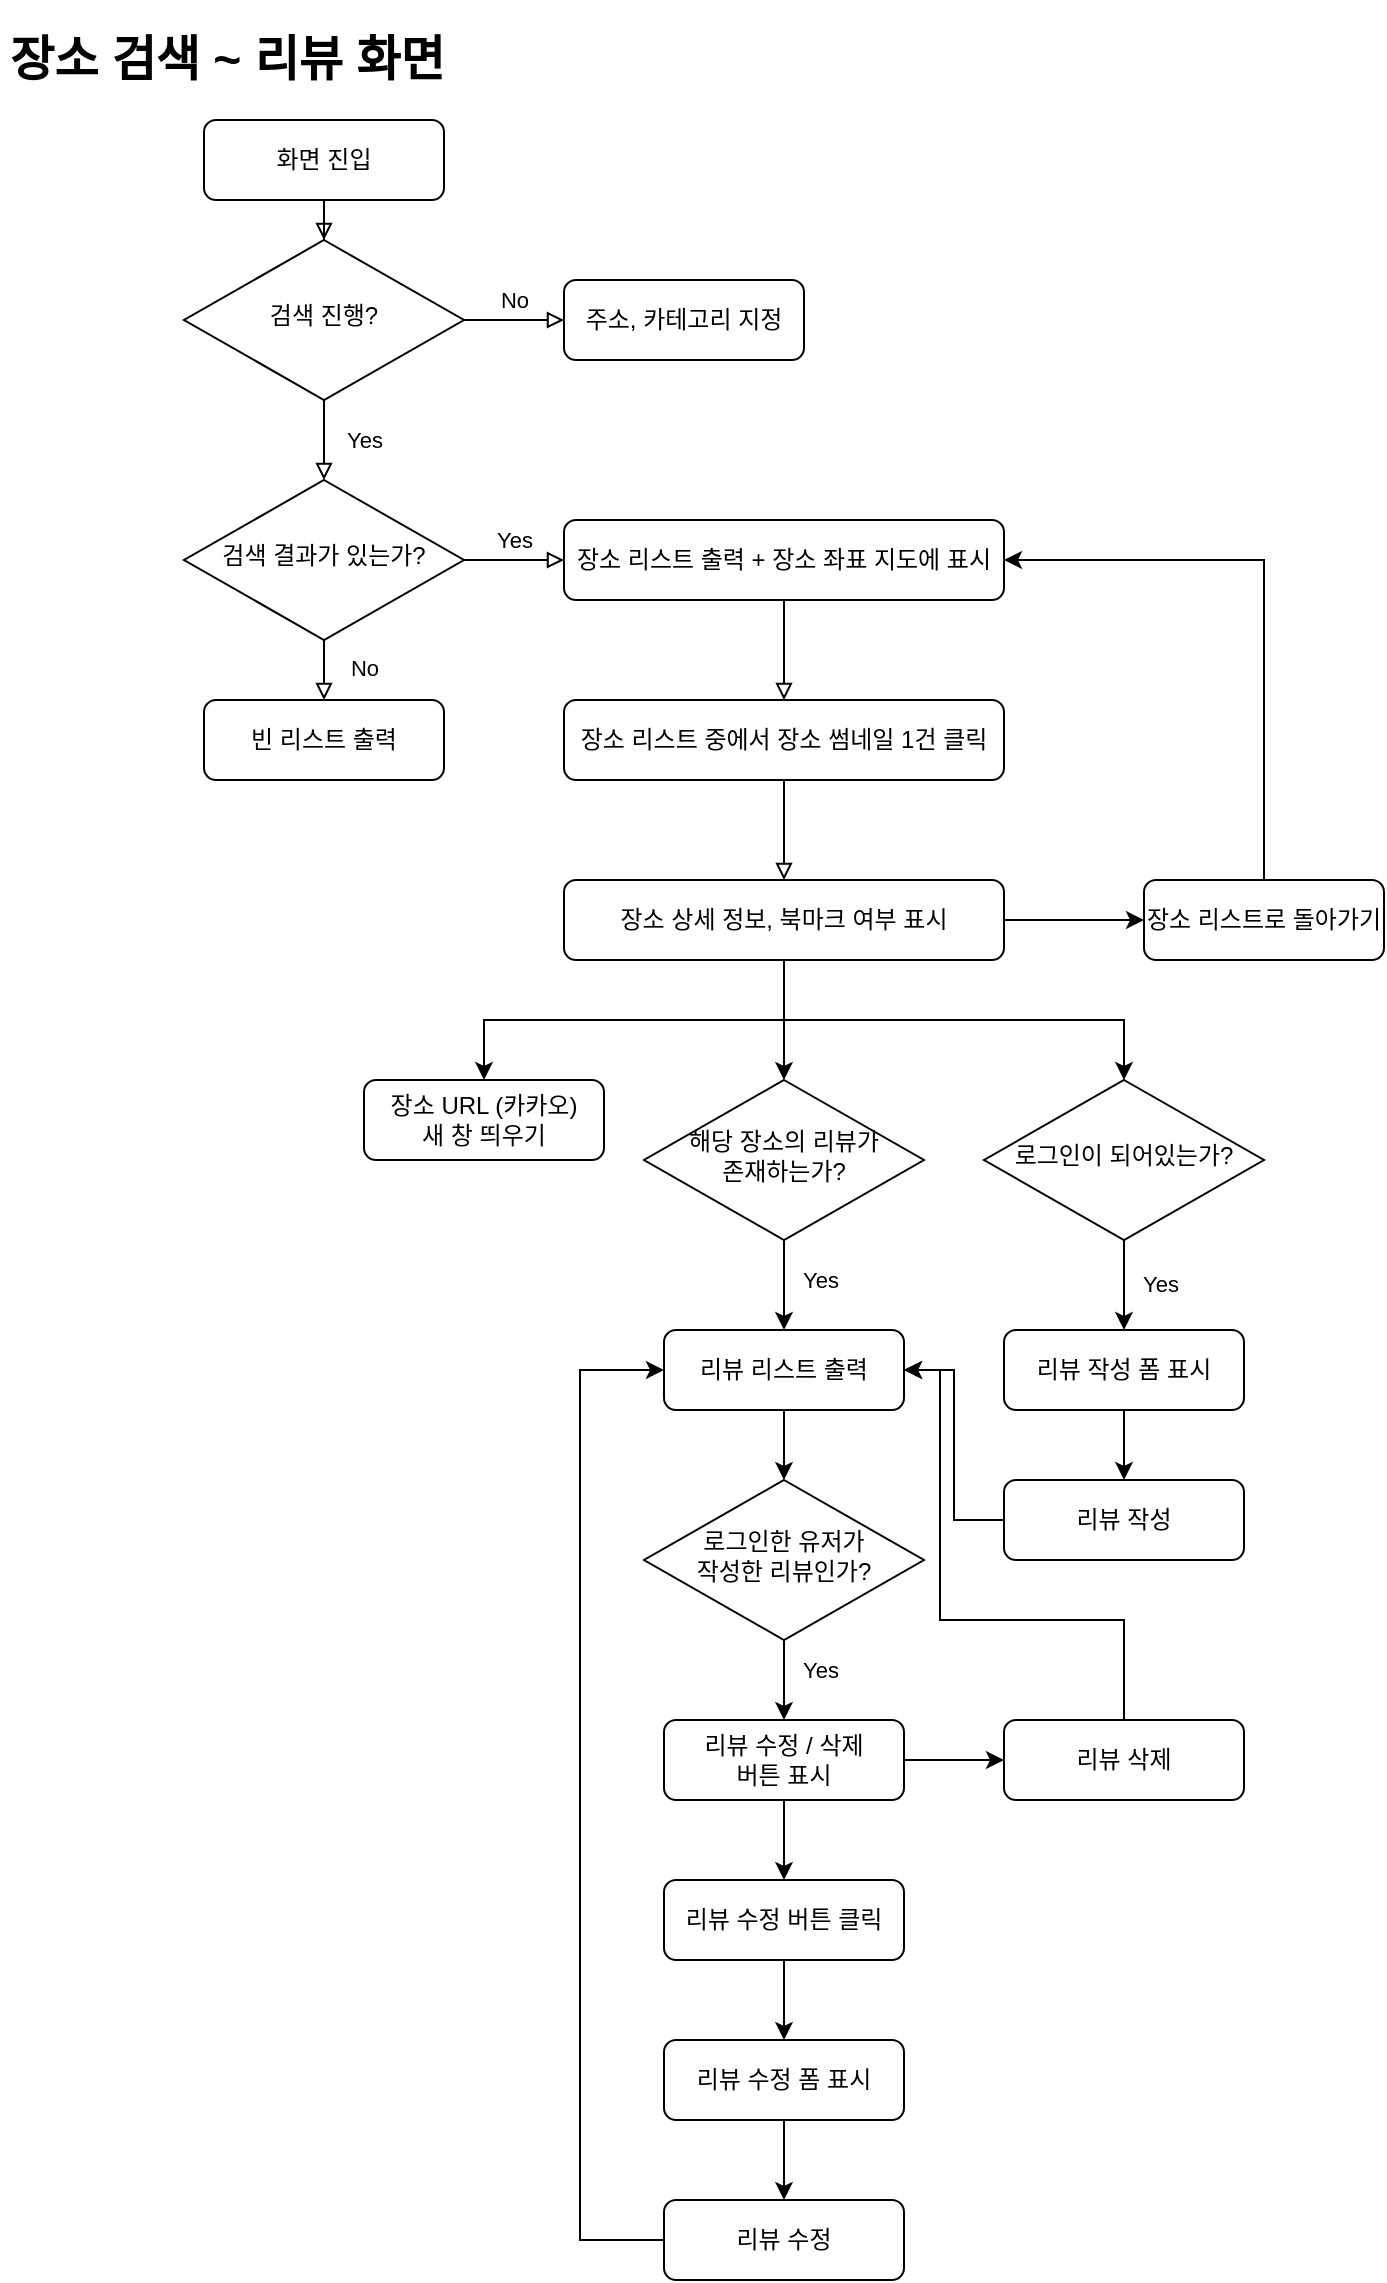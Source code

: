 <mxfile version="21.1.1" type="device">
  <diagram id="C5RBs43oDa-KdzZeNtuy" name="Page-1">
    <mxGraphModel dx="1194" dy="741" grid="1" gridSize="10" guides="1" tooltips="1" connect="1" arrows="1" fold="1" page="1" pageScale="1" pageWidth="827" pageHeight="1169" math="0" shadow="0">
      <root>
        <mxCell id="WIyWlLk6GJQsqaUBKTNV-0" />
        <mxCell id="WIyWlLk6GJQsqaUBKTNV-1" parent="WIyWlLk6GJQsqaUBKTNV-0" />
        <mxCell id="WIyWlLk6GJQsqaUBKTNV-2" value="" style="rounded=0;html=1;jettySize=auto;orthogonalLoop=1;fontSize=11;endArrow=block;endFill=0;endSize=6;strokeWidth=1;shadow=0;labelBackgroundColor=none;edgeStyle=orthogonalEdgeStyle;" parent="WIyWlLk6GJQsqaUBKTNV-1" source="WIyWlLk6GJQsqaUBKTNV-3" target="WIyWlLk6GJQsqaUBKTNV-6" edge="1">
          <mxGeometry relative="1" as="geometry" />
        </mxCell>
        <mxCell id="WIyWlLk6GJQsqaUBKTNV-3" value="화면 진입" style="rounded=1;whiteSpace=wrap;html=1;fontSize=12;glass=0;strokeWidth=1;shadow=0;" parent="WIyWlLk6GJQsqaUBKTNV-1" vertex="1">
          <mxGeometry x="122" y="70" width="120" height="40" as="geometry" />
        </mxCell>
        <mxCell id="WIyWlLk6GJQsqaUBKTNV-4" value="Yes" style="rounded=0;html=1;jettySize=auto;orthogonalLoop=1;fontSize=11;endArrow=block;endFill=0;endSize=6;strokeWidth=1;shadow=0;labelBackgroundColor=none;edgeStyle=orthogonalEdgeStyle;" parent="WIyWlLk6GJQsqaUBKTNV-1" source="WIyWlLk6GJQsqaUBKTNV-6" target="WIyWlLk6GJQsqaUBKTNV-10" edge="1">
          <mxGeometry y="20" relative="1" as="geometry">
            <mxPoint as="offset" />
          </mxGeometry>
        </mxCell>
        <mxCell id="WIyWlLk6GJQsqaUBKTNV-5" value="No" style="edgeStyle=orthogonalEdgeStyle;rounded=0;html=1;jettySize=auto;orthogonalLoop=1;fontSize=11;endArrow=block;endFill=0;endSize=6;strokeWidth=1;shadow=0;labelBackgroundColor=none;" parent="WIyWlLk6GJQsqaUBKTNV-1" source="WIyWlLk6GJQsqaUBKTNV-6" target="WIyWlLk6GJQsqaUBKTNV-7" edge="1">
          <mxGeometry y="10" relative="1" as="geometry">
            <mxPoint as="offset" />
          </mxGeometry>
        </mxCell>
        <mxCell id="WIyWlLk6GJQsqaUBKTNV-6" value="검색 진행?" style="rhombus;whiteSpace=wrap;html=1;shadow=0;fontFamily=Helvetica;fontSize=12;align=center;strokeWidth=1;spacing=6;spacingTop=-4;" parent="WIyWlLk6GJQsqaUBKTNV-1" vertex="1">
          <mxGeometry x="112" y="130" width="140" height="80" as="geometry" />
        </mxCell>
        <mxCell id="WIyWlLk6GJQsqaUBKTNV-7" value="주소, 카테고리 지정" style="rounded=1;whiteSpace=wrap;html=1;fontSize=12;glass=0;strokeWidth=1;shadow=0;" parent="WIyWlLk6GJQsqaUBKTNV-1" vertex="1">
          <mxGeometry x="302" y="150" width="120" height="40" as="geometry" />
        </mxCell>
        <mxCell id="WIyWlLk6GJQsqaUBKTNV-8" value="No" style="rounded=0;html=1;jettySize=auto;orthogonalLoop=1;fontSize=11;endArrow=block;endFill=0;endSize=6;strokeWidth=1;shadow=0;labelBackgroundColor=none;edgeStyle=orthogonalEdgeStyle;" parent="WIyWlLk6GJQsqaUBKTNV-1" source="WIyWlLk6GJQsqaUBKTNV-10" target="WIyWlLk6GJQsqaUBKTNV-11" edge="1">
          <mxGeometry x="0.333" y="20" relative="1" as="geometry">
            <mxPoint as="offset" />
          </mxGeometry>
        </mxCell>
        <mxCell id="WIyWlLk6GJQsqaUBKTNV-9" value="Yes" style="edgeStyle=orthogonalEdgeStyle;rounded=0;html=1;jettySize=auto;orthogonalLoop=1;fontSize=11;endArrow=block;endFill=0;endSize=6;strokeWidth=1;shadow=0;labelBackgroundColor=none;" parent="WIyWlLk6GJQsqaUBKTNV-1" source="WIyWlLk6GJQsqaUBKTNV-10" target="WIyWlLk6GJQsqaUBKTNV-12" edge="1">
          <mxGeometry y="10" relative="1" as="geometry">
            <mxPoint as="offset" />
          </mxGeometry>
        </mxCell>
        <mxCell id="WIyWlLk6GJQsqaUBKTNV-10" value="검색 결과가 있는가?" style="rhombus;whiteSpace=wrap;html=1;shadow=0;fontFamily=Helvetica;fontSize=12;align=center;strokeWidth=1;spacing=6;spacingTop=-4;" parent="WIyWlLk6GJQsqaUBKTNV-1" vertex="1">
          <mxGeometry x="112" y="250" width="140" height="80" as="geometry" />
        </mxCell>
        <mxCell id="WIyWlLk6GJQsqaUBKTNV-11" value="빈 리스트 출력" style="rounded=1;whiteSpace=wrap;html=1;fontSize=12;glass=0;strokeWidth=1;shadow=0;" parent="WIyWlLk6GJQsqaUBKTNV-1" vertex="1">
          <mxGeometry x="122" y="360" width="120" height="40" as="geometry" />
        </mxCell>
        <mxCell id="wpI9kbviArIZ1szSz_9z-4" style="edgeStyle=orthogonalEdgeStyle;rounded=0;orthogonalLoop=1;jettySize=auto;html=1;entryX=0.5;entryY=0;entryDx=0;entryDy=0;endArrow=block;endFill=0;endSize=6;" edge="1" parent="WIyWlLk6GJQsqaUBKTNV-1" source="WIyWlLk6GJQsqaUBKTNV-12" target="wpI9kbviArIZ1szSz_9z-9">
          <mxGeometry relative="1" as="geometry" />
        </mxCell>
        <mxCell id="WIyWlLk6GJQsqaUBKTNV-12" value="장소 리스트 출력 + 장소 좌표 지도에 표시" style="rounded=1;whiteSpace=wrap;html=1;fontSize=12;glass=0;strokeWidth=1;shadow=0;" parent="WIyWlLk6GJQsqaUBKTNV-1" vertex="1">
          <mxGeometry x="302" y="270" width="220" height="40" as="geometry" />
        </mxCell>
        <mxCell id="wpI9kbviArIZ1szSz_9z-20" style="edgeStyle=orthogonalEdgeStyle;rounded=0;orthogonalLoop=1;jettySize=auto;html=1;" edge="1" parent="WIyWlLk6GJQsqaUBKTNV-1" source="wpI9kbviArIZ1szSz_9z-8" target="wpI9kbviArIZ1szSz_9z-19">
          <mxGeometry relative="1" as="geometry" />
        </mxCell>
        <mxCell id="wpI9kbviArIZ1szSz_9z-26" style="edgeStyle=orthogonalEdgeStyle;rounded=0;orthogonalLoop=1;jettySize=auto;html=1;entryX=0.5;entryY=0;entryDx=0;entryDy=0;" edge="1" parent="WIyWlLk6GJQsqaUBKTNV-1" source="wpI9kbviArIZ1szSz_9z-8" target="wpI9kbviArIZ1szSz_9z-24">
          <mxGeometry relative="1" as="geometry" />
        </mxCell>
        <mxCell id="wpI9kbviArIZ1szSz_9z-27" style="edgeStyle=orthogonalEdgeStyle;rounded=0;orthogonalLoop=1;jettySize=auto;html=1;entryX=0.5;entryY=0;entryDx=0;entryDy=0;" edge="1" parent="WIyWlLk6GJQsqaUBKTNV-1" source="wpI9kbviArIZ1szSz_9z-8" target="wpI9kbviArIZ1szSz_9z-22">
          <mxGeometry relative="1" as="geometry" />
        </mxCell>
        <mxCell id="wpI9kbviArIZ1szSz_9z-29" style="edgeStyle=orthogonalEdgeStyle;rounded=0;orthogonalLoop=1;jettySize=auto;html=1;entryX=0.5;entryY=0;entryDx=0;entryDy=0;exitX=0.5;exitY=1;exitDx=0;exitDy=0;" edge="1" parent="WIyWlLk6GJQsqaUBKTNV-1" source="wpI9kbviArIZ1szSz_9z-8" target="wpI9kbviArIZ1szSz_9z-28">
          <mxGeometry relative="1" as="geometry" />
        </mxCell>
        <mxCell id="wpI9kbviArIZ1szSz_9z-8" value="장소 상세 정보, 북마크 여부 표시" style="rounded=1;whiteSpace=wrap;html=1;fontSize=12;glass=0;strokeWidth=1;shadow=0;" vertex="1" parent="WIyWlLk6GJQsqaUBKTNV-1">
          <mxGeometry x="302" y="450" width="220" height="40" as="geometry" />
        </mxCell>
        <mxCell id="wpI9kbviArIZ1szSz_9z-16" style="edgeStyle=orthogonalEdgeStyle;rounded=0;orthogonalLoop=1;jettySize=auto;html=1;entryX=0.5;entryY=0;entryDx=0;entryDy=0;endArrow=block;endFill=0;" edge="1" parent="WIyWlLk6GJQsqaUBKTNV-1" source="wpI9kbviArIZ1szSz_9z-9" target="wpI9kbviArIZ1szSz_9z-8">
          <mxGeometry relative="1" as="geometry" />
        </mxCell>
        <mxCell id="wpI9kbviArIZ1szSz_9z-9" value="장소 리스트 중에서 장소 썸네일 1건 클릭" style="rounded=1;whiteSpace=wrap;html=1;fontSize=12;glass=0;strokeWidth=1;shadow=0;" vertex="1" parent="WIyWlLk6GJQsqaUBKTNV-1">
          <mxGeometry x="302" y="360" width="220" height="40" as="geometry" />
        </mxCell>
        <mxCell id="wpI9kbviArIZ1szSz_9z-21" style="edgeStyle=orthogonalEdgeStyle;rounded=0;orthogonalLoop=1;jettySize=auto;html=1;entryX=1;entryY=0.5;entryDx=0;entryDy=0;" edge="1" parent="WIyWlLk6GJQsqaUBKTNV-1" source="wpI9kbviArIZ1szSz_9z-19" target="WIyWlLk6GJQsqaUBKTNV-12">
          <mxGeometry relative="1" as="geometry">
            <Array as="points">
              <mxPoint x="652" y="290" />
            </Array>
          </mxGeometry>
        </mxCell>
        <mxCell id="wpI9kbviArIZ1szSz_9z-19" value="장소 리스트로 돌아가기" style="rounded=1;whiteSpace=wrap;html=1;fontSize=12;glass=0;strokeWidth=1;shadow=0;" vertex="1" parent="WIyWlLk6GJQsqaUBKTNV-1">
          <mxGeometry x="592" y="450" width="120" height="40" as="geometry" />
        </mxCell>
        <mxCell id="wpI9kbviArIZ1szSz_9z-22" value="장소 URL (카카오)&lt;br&gt;새 창 띄우기" style="rounded=1;whiteSpace=wrap;html=1;fontSize=12;glass=0;strokeWidth=1;shadow=0;" vertex="1" parent="WIyWlLk6GJQsqaUBKTNV-1">
          <mxGeometry x="202" y="550" width="120" height="40" as="geometry" />
        </mxCell>
        <mxCell id="wpI9kbviArIZ1szSz_9z-33" style="edgeStyle=orthogonalEdgeStyle;rounded=0;orthogonalLoop=1;jettySize=auto;html=1;entryX=0.5;entryY=0;entryDx=0;entryDy=0;" edge="1" parent="WIyWlLk6GJQsqaUBKTNV-1" source="wpI9kbviArIZ1szSz_9z-24" target="wpI9kbviArIZ1szSz_9z-31">
          <mxGeometry relative="1" as="geometry" />
        </mxCell>
        <mxCell id="wpI9kbviArIZ1szSz_9z-42" value="Yes" style="edgeLabel;html=1;align=center;verticalAlign=middle;resizable=0;points=[];" vertex="1" connectable="0" parent="wpI9kbviArIZ1szSz_9z-33">
          <mxGeometry x="-0.178" y="4" relative="1" as="geometry">
            <mxPoint x="14" y="1" as="offset" />
          </mxGeometry>
        </mxCell>
        <mxCell id="wpI9kbviArIZ1szSz_9z-24" value="해당 장소의 리뷰가&lt;br&gt;존재하는가?" style="rhombus;whiteSpace=wrap;html=1;shadow=0;fontFamily=Helvetica;fontSize=12;align=center;strokeWidth=1;spacing=6;spacingTop=-4;" vertex="1" parent="WIyWlLk6GJQsqaUBKTNV-1">
          <mxGeometry x="342" y="550" width="140" height="80" as="geometry" />
        </mxCell>
        <mxCell id="wpI9kbviArIZ1szSz_9z-34" style="edgeStyle=orthogonalEdgeStyle;rounded=0;orthogonalLoop=1;jettySize=auto;html=1;entryX=0.5;entryY=0;entryDx=0;entryDy=0;" edge="1" parent="WIyWlLk6GJQsqaUBKTNV-1" source="wpI9kbviArIZ1szSz_9z-28" target="wpI9kbviArIZ1szSz_9z-32">
          <mxGeometry relative="1" as="geometry" />
        </mxCell>
        <mxCell id="wpI9kbviArIZ1szSz_9z-41" value="Yes" style="edgeLabel;html=1;align=center;verticalAlign=middle;resizable=0;points=[];" vertex="1" connectable="0" parent="wpI9kbviArIZ1szSz_9z-34">
          <mxGeometry x="-0.044" y="2" relative="1" as="geometry">
            <mxPoint x="16" as="offset" />
          </mxGeometry>
        </mxCell>
        <mxCell id="wpI9kbviArIZ1szSz_9z-28" value="로그인이 되어있는가?" style="rhombus;whiteSpace=wrap;html=1;shadow=0;fontFamily=Helvetica;fontSize=12;align=center;strokeWidth=1;spacing=6;spacingTop=-4;" vertex="1" parent="WIyWlLk6GJQsqaUBKTNV-1">
          <mxGeometry x="512" y="550" width="140" height="80" as="geometry" />
        </mxCell>
        <mxCell id="wpI9kbviArIZ1szSz_9z-39" style="edgeStyle=orthogonalEdgeStyle;rounded=0;orthogonalLoop=1;jettySize=auto;html=1;" edge="1" parent="WIyWlLk6GJQsqaUBKTNV-1" source="wpI9kbviArIZ1szSz_9z-31" target="wpI9kbviArIZ1szSz_9z-37">
          <mxGeometry relative="1" as="geometry" />
        </mxCell>
        <mxCell id="wpI9kbviArIZ1szSz_9z-31" value="리뷰 리스트 출력" style="rounded=1;whiteSpace=wrap;html=1;fontSize=12;glass=0;strokeWidth=1;shadow=0;" vertex="1" parent="WIyWlLk6GJQsqaUBKTNV-1">
          <mxGeometry x="352" y="675" width="120" height="40" as="geometry" />
        </mxCell>
        <mxCell id="wpI9kbviArIZ1szSz_9z-53" style="edgeStyle=orthogonalEdgeStyle;rounded=0;orthogonalLoop=1;jettySize=auto;html=1;" edge="1" parent="WIyWlLk6GJQsqaUBKTNV-1" source="wpI9kbviArIZ1szSz_9z-32" target="wpI9kbviArIZ1szSz_9z-52">
          <mxGeometry relative="1" as="geometry" />
        </mxCell>
        <mxCell id="wpI9kbviArIZ1szSz_9z-32" value="리뷰 작성 폼 표시" style="rounded=1;whiteSpace=wrap;html=1;fontSize=12;glass=0;strokeWidth=1;shadow=0;" vertex="1" parent="WIyWlLk6GJQsqaUBKTNV-1">
          <mxGeometry x="522" y="675" width="120" height="40" as="geometry" />
        </mxCell>
        <mxCell id="wpI9kbviArIZ1szSz_9z-40" style="edgeStyle=orthogonalEdgeStyle;rounded=0;orthogonalLoop=1;jettySize=auto;html=1;entryX=0.5;entryY=0;entryDx=0;entryDy=0;" edge="1" parent="WIyWlLk6GJQsqaUBKTNV-1" source="wpI9kbviArIZ1szSz_9z-37" target="wpI9kbviArIZ1szSz_9z-38">
          <mxGeometry relative="1" as="geometry" />
        </mxCell>
        <mxCell id="wpI9kbviArIZ1szSz_9z-43" value="Yes" style="edgeLabel;html=1;align=center;verticalAlign=middle;resizable=0;points=[];" vertex="1" connectable="0" parent="wpI9kbviArIZ1szSz_9z-40">
          <mxGeometry x="-0.275" y="-1" relative="1" as="geometry">
            <mxPoint x="19" as="offset" />
          </mxGeometry>
        </mxCell>
        <mxCell id="wpI9kbviArIZ1szSz_9z-37" value="로그인한 유저가&lt;br&gt;작성한 리뷰인가?" style="rhombus;whiteSpace=wrap;html=1;shadow=0;fontFamily=Helvetica;fontSize=12;align=center;strokeWidth=1;spacing=6;spacingTop=-4;" vertex="1" parent="WIyWlLk6GJQsqaUBKTNV-1">
          <mxGeometry x="342" y="750" width="140" height="80" as="geometry" />
        </mxCell>
        <mxCell id="wpI9kbviArIZ1szSz_9z-44" style="edgeStyle=orthogonalEdgeStyle;rounded=0;orthogonalLoop=1;jettySize=auto;html=1;entryX=0.5;entryY=0;entryDx=0;entryDy=0;" edge="1" parent="WIyWlLk6GJQsqaUBKTNV-1" source="wpI9kbviArIZ1szSz_9z-38" target="wpI9kbviArIZ1szSz_9z-45">
          <mxGeometry relative="1" as="geometry">
            <mxPoint x="412" y="960" as="targetPoint" />
          </mxGeometry>
        </mxCell>
        <mxCell id="wpI9kbviArIZ1szSz_9z-56" style="edgeStyle=orthogonalEdgeStyle;rounded=0;orthogonalLoop=1;jettySize=auto;html=1;entryX=0;entryY=0.5;entryDx=0;entryDy=0;" edge="1" parent="WIyWlLk6GJQsqaUBKTNV-1" source="wpI9kbviArIZ1szSz_9z-38" target="wpI9kbviArIZ1szSz_9z-55">
          <mxGeometry relative="1" as="geometry" />
        </mxCell>
        <mxCell id="wpI9kbviArIZ1szSz_9z-38" value="리뷰 수정 / 삭제&lt;br&gt;버튼 표시" style="rounded=1;whiteSpace=wrap;html=1;fontSize=12;glass=0;strokeWidth=1;shadow=0;" vertex="1" parent="WIyWlLk6GJQsqaUBKTNV-1">
          <mxGeometry x="352" y="870" width="120" height="40" as="geometry" />
        </mxCell>
        <mxCell id="wpI9kbviArIZ1szSz_9z-50" style="edgeStyle=orthogonalEdgeStyle;rounded=0;orthogonalLoop=1;jettySize=auto;html=1;entryX=0.5;entryY=0;entryDx=0;entryDy=0;" edge="1" parent="WIyWlLk6GJQsqaUBKTNV-1" source="wpI9kbviArIZ1szSz_9z-45" target="wpI9kbviArIZ1szSz_9z-47">
          <mxGeometry relative="1" as="geometry" />
        </mxCell>
        <mxCell id="wpI9kbviArIZ1szSz_9z-45" value="리뷰 수정 버튼 클릭" style="rounded=1;whiteSpace=wrap;html=1;fontSize=12;glass=0;strokeWidth=1;shadow=0;" vertex="1" parent="WIyWlLk6GJQsqaUBKTNV-1">
          <mxGeometry x="352" y="950" width="120" height="40" as="geometry" />
        </mxCell>
        <mxCell id="wpI9kbviArIZ1szSz_9z-51" style="edgeStyle=orthogonalEdgeStyle;rounded=0;orthogonalLoop=1;jettySize=auto;html=1;entryX=0.5;entryY=0;entryDx=0;entryDy=0;" edge="1" parent="WIyWlLk6GJQsqaUBKTNV-1" source="wpI9kbviArIZ1szSz_9z-47" target="wpI9kbviArIZ1szSz_9z-48">
          <mxGeometry relative="1" as="geometry" />
        </mxCell>
        <mxCell id="wpI9kbviArIZ1szSz_9z-47" value="리뷰 수정 폼 표시" style="rounded=1;whiteSpace=wrap;html=1;fontSize=12;glass=0;strokeWidth=1;shadow=0;" vertex="1" parent="WIyWlLk6GJQsqaUBKTNV-1">
          <mxGeometry x="352" y="1030" width="120" height="40" as="geometry" />
        </mxCell>
        <mxCell id="wpI9kbviArIZ1szSz_9z-49" style="edgeStyle=elbowEdgeStyle;rounded=0;orthogonalLoop=1;jettySize=auto;html=1;entryX=0;entryY=0.5;entryDx=0;entryDy=0;" edge="1" parent="WIyWlLk6GJQsqaUBKTNV-1" source="wpI9kbviArIZ1szSz_9z-48" target="wpI9kbviArIZ1szSz_9z-31">
          <mxGeometry relative="1" as="geometry">
            <Array as="points">
              <mxPoint x="310" y="920" />
            </Array>
          </mxGeometry>
        </mxCell>
        <mxCell id="wpI9kbviArIZ1szSz_9z-48" value="리뷰 수정" style="rounded=1;whiteSpace=wrap;html=1;fontSize=12;glass=0;strokeWidth=1;shadow=0;" vertex="1" parent="WIyWlLk6GJQsqaUBKTNV-1">
          <mxGeometry x="352" y="1110" width="120" height="40" as="geometry" />
        </mxCell>
        <mxCell id="wpI9kbviArIZ1szSz_9z-54" style="edgeStyle=orthogonalEdgeStyle;rounded=0;orthogonalLoop=1;jettySize=auto;html=1;entryX=1;entryY=0.5;entryDx=0;entryDy=0;" edge="1" parent="WIyWlLk6GJQsqaUBKTNV-1" source="wpI9kbviArIZ1szSz_9z-52" target="wpI9kbviArIZ1szSz_9z-31">
          <mxGeometry relative="1" as="geometry" />
        </mxCell>
        <mxCell id="wpI9kbviArIZ1szSz_9z-52" value="리뷰 작성" style="rounded=1;whiteSpace=wrap;html=1;fontSize=12;glass=0;strokeWidth=1;shadow=0;" vertex="1" parent="WIyWlLk6GJQsqaUBKTNV-1">
          <mxGeometry x="522" y="750" width="120" height="40" as="geometry" />
        </mxCell>
        <mxCell id="wpI9kbviArIZ1szSz_9z-57" style="edgeStyle=orthogonalEdgeStyle;rounded=0;orthogonalLoop=1;jettySize=auto;html=1;entryX=1;entryY=0.5;entryDx=0;entryDy=0;" edge="1" parent="WIyWlLk6GJQsqaUBKTNV-1" source="wpI9kbviArIZ1szSz_9z-55" target="wpI9kbviArIZ1szSz_9z-31">
          <mxGeometry relative="1" as="geometry">
            <Array as="points">
              <mxPoint x="582" y="820" />
              <mxPoint x="490" y="820" />
              <mxPoint x="490" y="695" />
            </Array>
          </mxGeometry>
        </mxCell>
        <mxCell id="wpI9kbviArIZ1szSz_9z-55" value="리뷰 삭제" style="rounded=1;whiteSpace=wrap;html=1;fontSize=12;glass=0;strokeWidth=1;shadow=0;" vertex="1" parent="WIyWlLk6GJQsqaUBKTNV-1">
          <mxGeometry x="522" y="870" width="120" height="40" as="geometry" />
        </mxCell>
        <mxCell id="wpI9kbviArIZ1szSz_9z-58" value="&lt;h1&gt;장소 검색 ~ 리뷰 화면&lt;/h1&gt;" style="text;html=1;strokeColor=none;fillColor=none;spacing=5;spacingTop=-20;whiteSpace=wrap;overflow=hidden;rounded=0;" vertex="1" parent="WIyWlLk6GJQsqaUBKTNV-1">
          <mxGeometry x="20" y="20" width="273" height="40" as="geometry" />
        </mxCell>
      </root>
    </mxGraphModel>
  </diagram>
</mxfile>
